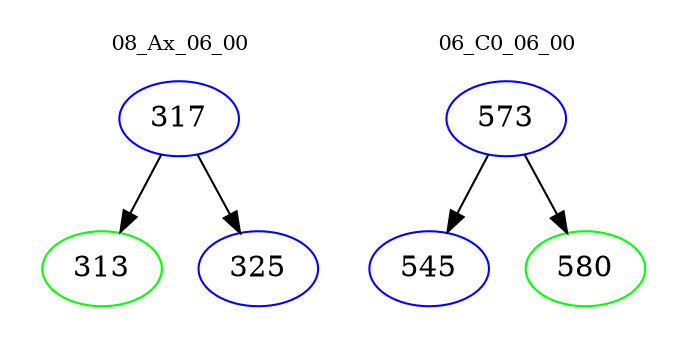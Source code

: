 digraph{
subgraph cluster_0 {
color = white
label = "08_Ax_06_00";
fontsize=10;
T0_317 [label="317", color="blue"]
T0_317 -> T0_313 [color="black"]
T0_313 [label="313", color="green"]
T0_317 -> T0_325 [color="black"]
T0_325 [label="325", color="blue"]
}
subgraph cluster_1 {
color = white
label = "06_C0_06_00";
fontsize=10;
T1_573 [label="573", color="blue"]
T1_573 -> T1_545 [color="black"]
T1_545 [label="545", color="blue"]
T1_573 -> T1_580 [color="black"]
T1_580 [label="580", color="green"]
}
}
